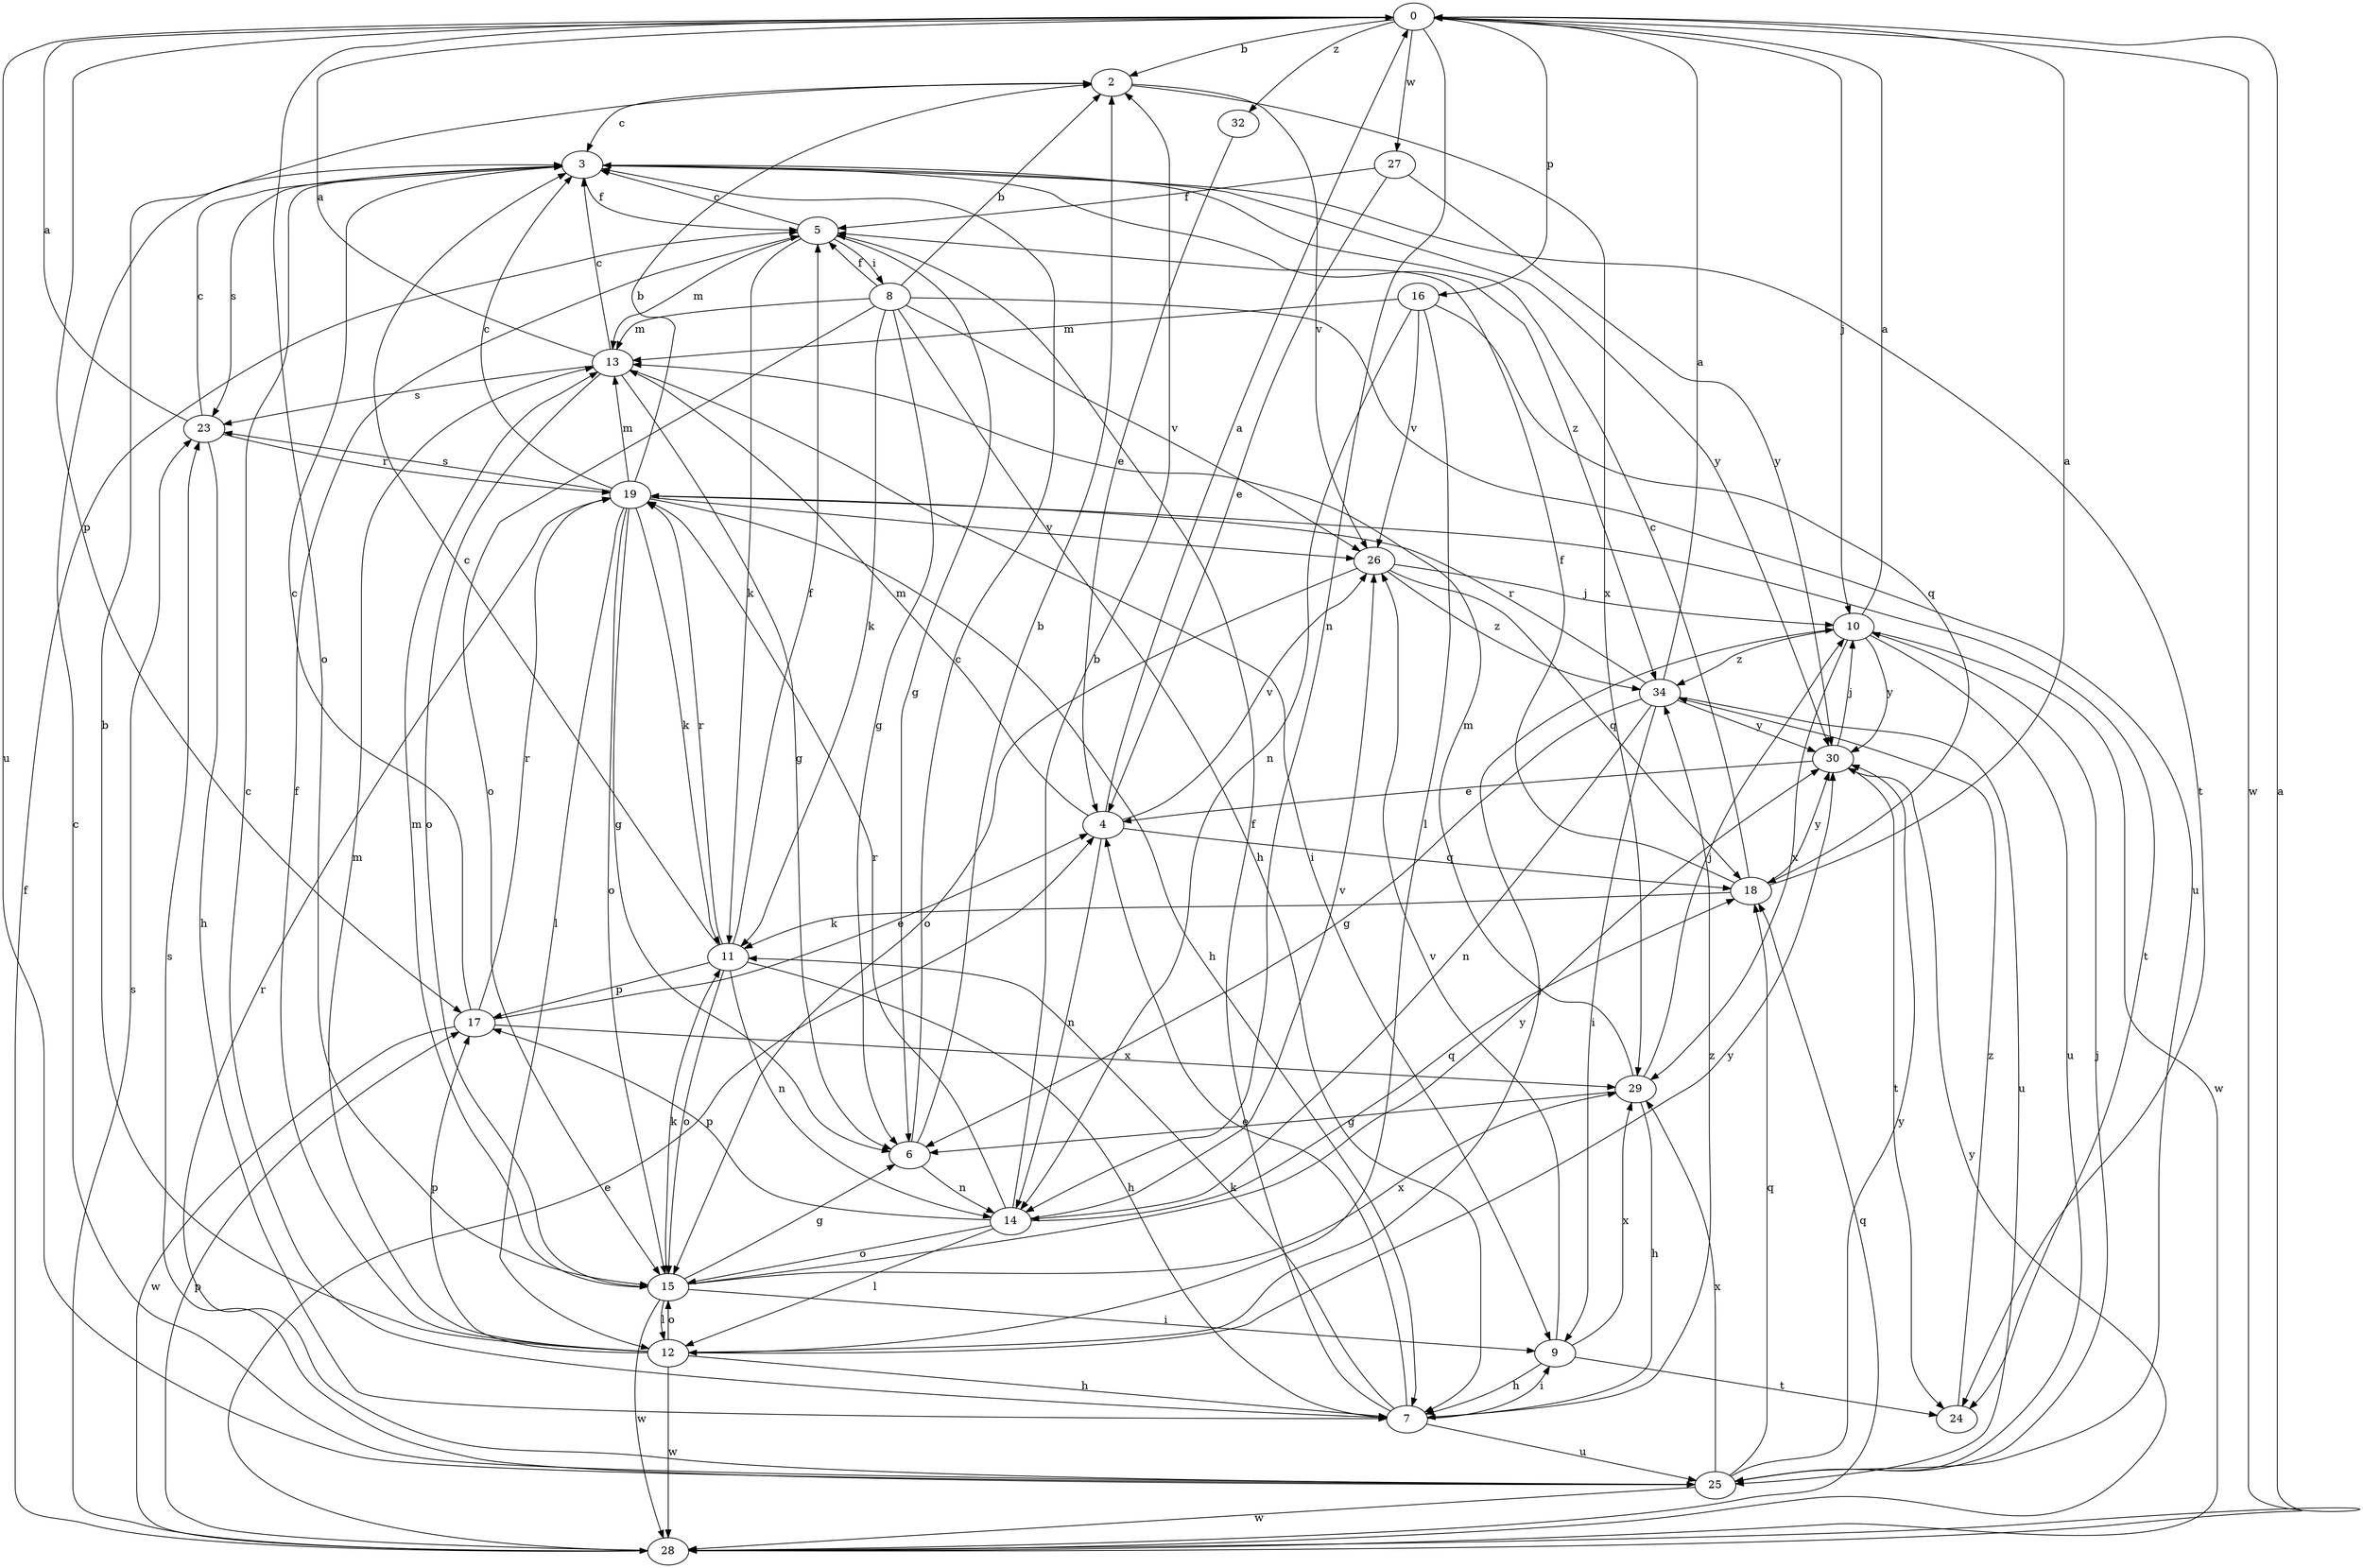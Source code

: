 strict digraph  {
0;
2;
3;
4;
5;
6;
7;
8;
9;
10;
11;
12;
13;
14;
15;
16;
17;
18;
19;
23;
24;
25;
26;
27;
28;
29;
30;
32;
34;
0 -> 2  [label=b];
0 -> 10  [label=j];
0 -> 14  [label=n];
0 -> 15  [label=o];
0 -> 16  [label=p];
0 -> 17  [label=p];
0 -> 25  [label=u];
0 -> 27  [label=w];
0 -> 28  [label=w];
0 -> 32  [label=z];
2 -> 3  [label=c];
2 -> 26  [label=v];
2 -> 29  [label=x];
3 -> 5  [label=f];
3 -> 23  [label=s];
3 -> 24  [label=t];
3 -> 30  [label=y];
3 -> 34  [label=z];
4 -> 0  [label=a];
4 -> 13  [label=m];
4 -> 14  [label=n];
4 -> 18  [label=q];
4 -> 26  [label=v];
5 -> 3  [label=c];
5 -> 6  [label=g];
5 -> 8  [label=i];
5 -> 11  [label=k];
5 -> 13  [label=m];
6 -> 2  [label=b];
6 -> 3  [label=c];
6 -> 14  [label=n];
7 -> 3  [label=c];
7 -> 4  [label=e];
7 -> 5  [label=f];
7 -> 9  [label=i];
7 -> 11  [label=k];
7 -> 25  [label=u];
7 -> 34  [label=z];
8 -> 2  [label=b];
8 -> 5  [label=f];
8 -> 6  [label=g];
8 -> 7  [label=h];
8 -> 11  [label=k];
8 -> 13  [label=m];
8 -> 15  [label=o];
8 -> 25  [label=u];
8 -> 26  [label=v];
9 -> 7  [label=h];
9 -> 24  [label=t];
9 -> 26  [label=v];
9 -> 29  [label=x];
10 -> 0  [label=a];
10 -> 25  [label=u];
10 -> 28  [label=w];
10 -> 29  [label=x];
10 -> 30  [label=y];
10 -> 34  [label=z];
11 -> 3  [label=c];
11 -> 5  [label=f];
11 -> 7  [label=h];
11 -> 14  [label=n];
11 -> 15  [label=o];
11 -> 17  [label=p];
11 -> 19  [label=r];
12 -> 2  [label=b];
12 -> 5  [label=f];
12 -> 7  [label=h];
12 -> 10  [label=j];
12 -> 13  [label=m];
12 -> 15  [label=o];
12 -> 17  [label=p];
12 -> 28  [label=w];
12 -> 30  [label=y];
13 -> 0  [label=a];
13 -> 3  [label=c];
13 -> 6  [label=g];
13 -> 9  [label=i];
13 -> 15  [label=o];
13 -> 23  [label=s];
14 -> 2  [label=b];
14 -> 12  [label=l];
14 -> 15  [label=o];
14 -> 17  [label=p];
14 -> 18  [label=q];
14 -> 19  [label=r];
14 -> 26  [label=v];
15 -> 6  [label=g];
15 -> 9  [label=i];
15 -> 11  [label=k];
15 -> 12  [label=l];
15 -> 13  [label=m];
15 -> 28  [label=w];
15 -> 29  [label=x];
15 -> 30  [label=y];
16 -> 12  [label=l];
16 -> 13  [label=m];
16 -> 14  [label=n];
16 -> 18  [label=q];
16 -> 26  [label=v];
17 -> 3  [label=c];
17 -> 4  [label=e];
17 -> 19  [label=r];
17 -> 28  [label=w];
17 -> 29  [label=x];
18 -> 0  [label=a];
18 -> 3  [label=c];
18 -> 5  [label=f];
18 -> 11  [label=k];
18 -> 30  [label=y];
19 -> 2  [label=b];
19 -> 3  [label=c];
19 -> 6  [label=g];
19 -> 7  [label=h];
19 -> 11  [label=k];
19 -> 12  [label=l];
19 -> 13  [label=m];
19 -> 15  [label=o];
19 -> 23  [label=s];
19 -> 24  [label=t];
19 -> 26  [label=v];
23 -> 0  [label=a];
23 -> 3  [label=c];
23 -> 7  [label=h];
23 -> 19  [label=r];
24 -> 34  [label=z];
25 -> 3  [label=c];
25 -> 10  [label=j];
25 -> 18  [label=q];
25 -> 19  [label=r];
25 -> 23  [label=s];
25 -> 28  [label=w];
25 -> 29  [label=x];
25 -> 30  [label=y];
26 -> 10  [label=j];
26 -> 15  [label=o];
26 -> 18  [label=q];
26 -> 34  [label=z];
27 -> 4  [label=e];
27 -> 5  [label=f];
27 -> 30  [label=y];
28 -> 0  [label=a];
28 -> 4  [label=e];
28 -> 5  [label=f];
28 -> 17  [label=p];
28 -> 18  [label=q];
28 -> 23  [label=s];
28 -> 30  [label=y];
29 -> 6  [label=g];
29 -> 7  [label=h];
29 -> 10  [label=j];
29 -> 13  [label=m];
30 -> 4  [label=e];
30 -> 10  [label=j];
30 -> 24  [label=t];
32 -> 4  [label=e];
34 -> 0  [label=a];
34 -> 6  [label=g];
34 -> 9  [label=i];
34 -> 14  [label=n];
34 -> 19  [label=r];
34 -> 25  [label=u];
34 -> 30  [label=y];
}
